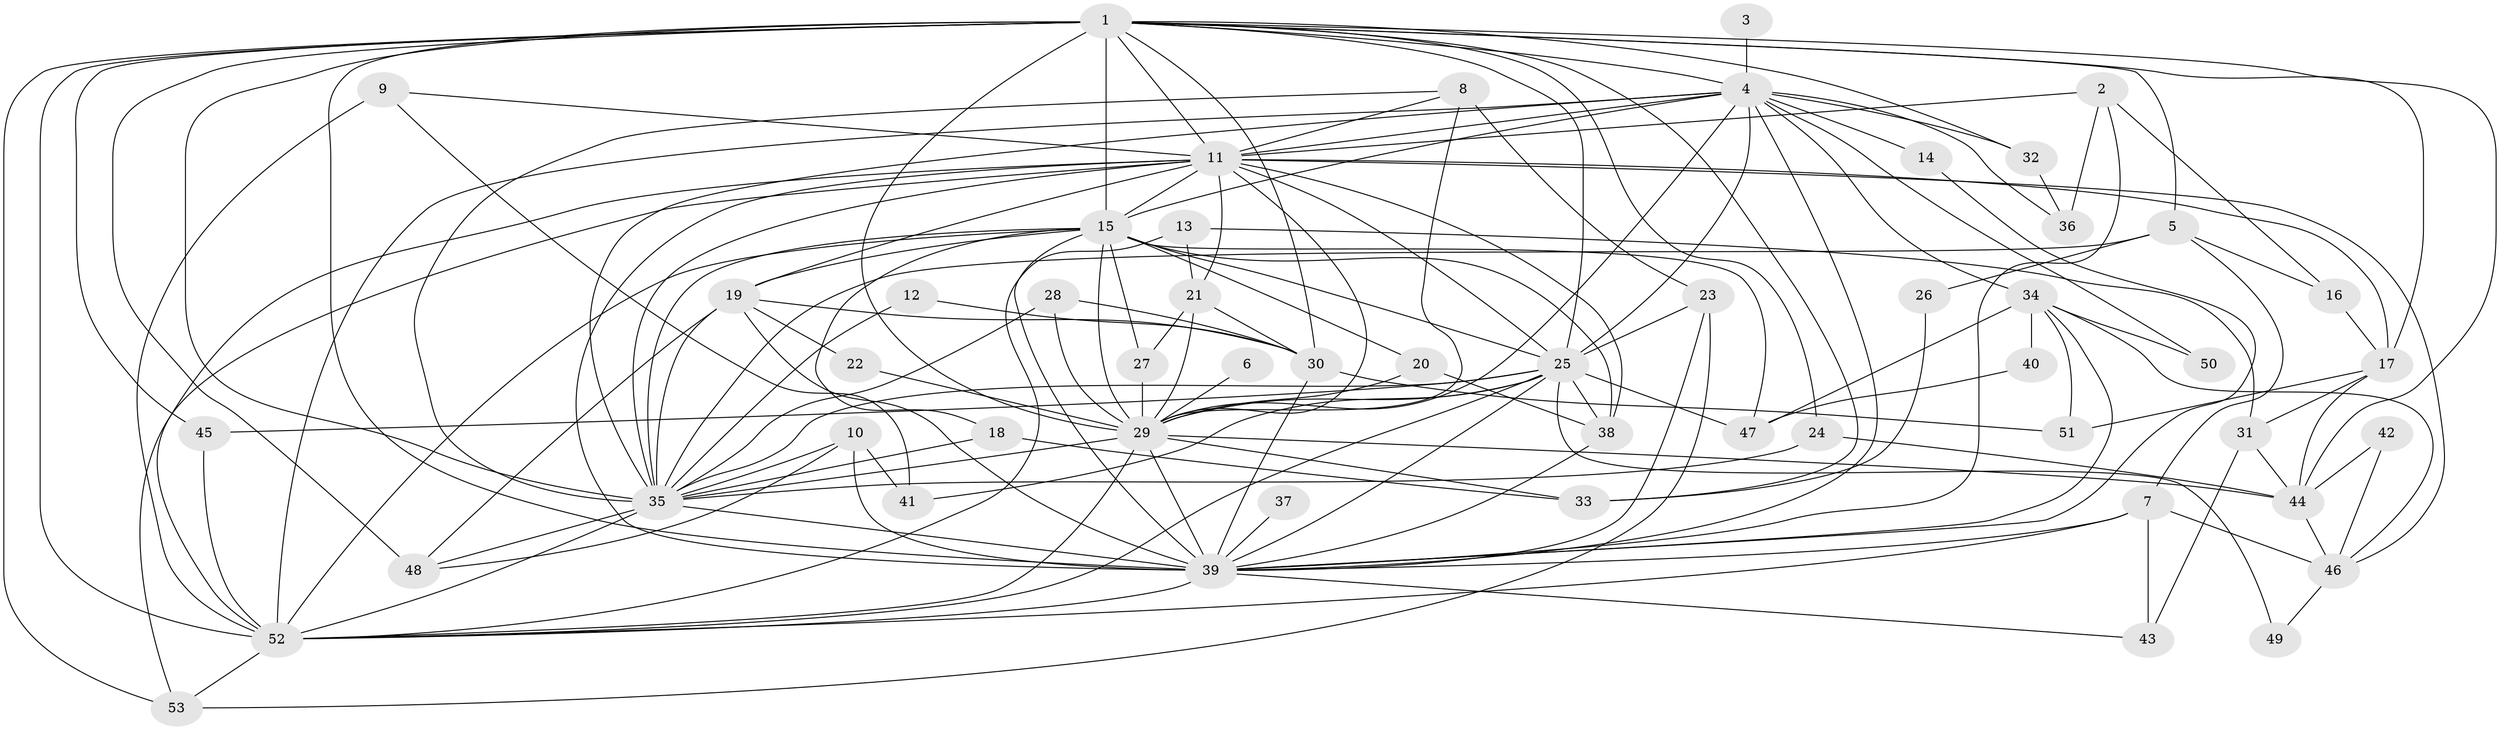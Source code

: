 // original degree distribution, {20: 0.02830188679245283, 18: 0.018867924528301886, 23: 0.009433962264150943, 17: 0.02830188679245283, 27: 0.009433962264150943, 6: 0.018867924528301886, 4: 0.11320754716981132, 2: 0.5188679245283019, 7: 0.02830188679245283, 5: 0.0660377358490566, 3: 0.16037735849056603}
// Generated by graph-tools (version 1.1) at 2025/01/03/09/25 03:01:29]
// undirected, 53 vertices, 150 edges
graph export_dot {
graph [start="1"]
  node [color=gray90,style=filled];
  1;
  2;
  3;
  4;
  5;
  6;
  7;
  8;
  9;
  10;
  11;
  12;
  13;
  14;
  15;
  16;
  17;
  18;
  19;
  20;
  21;
  22;
  23;
  24;
  25;
  26;
  27;
  28;
  29;
  30;
  31;
  32;
  33;
  34;
  35;
  36;
  37;
  38;
  39;
  40;
  41;
  42;
  43;
  44;
  45;
  46;
  47;
  48;
  49;
  50;
  51;
  52;
  53;
  1 -- 4 [weight=3.0];
  1 -- 5 [weight=1.0];
  1 -- 11 [weight=2.0];
  1 -- 15 [weight=3.0];
  1 -- 17 [weight=1.0];
  1 -- 24 [weight=1.0];
  1 -- 25 [weight=3.0];
  1 -- 29 [weight=2.0];
  1 -- 30 [weight=1.0];
  1 -- 32 [weight=2.0];
  1 -- 33 [weight=1.0];
  1 -- 35 [weight=3.0];
  1 -- 39 [weight=5.0];
  1 -- 44 [weight=1.0];
  1 -- 45 [weight=1.0];
  1 -- 48 [weight=1.0];
  1 -- 52 [weight=3.0];
  1 -- 53 [weight=1.0];
  2 -- 11 [weight=1.0];
  2 -- 16 [weight=1.0];
  2 -- 36 [weight=1.0];
  2 -- 39 [weight=1.0];
  3 -- 4 [weight=1.0];
  4 -- 11 [weight=1.0];
  4 -- 14 [weight=1.0];
  4 -- 15 [weight=1.0];
  4 -- 25 [weight=1.0];
  4 -- 29 [weight=1.0];
  4 -- 32 [weight=2.0];
  4 -- 34 [weight=1.0];
  4 -- 35 [weight=1.0];
  4 -- 36 [weight=1.0];
  4 -- 39 [weight=1.0];
  4 -- 50 [weight=1.0];
  4 -- 52 [weight=1.0];
  5 -- 7 [weight=1.0];
  5 -- 16 [weight=1.0];
  5 -- 26 [weight=1.0];
  5 -- 35 [weight=1.0];
  6 -- 29 [weight=1.0];
  7 -- 39 [weight=1.0];
  7 -- 43 [weight=1.0];
  7 -- 46 [weight=1.0];
  7 -- 52 [weight=1.0];
  8 -- 11 [weight=1.0];
  8 -- 23 [weight=1.0];
  8 -- 29 [weight=1.0];
  8 -- 35 [weight=1.0];
  9 -- 11 [weight=1.0];
  9 -- 41 [weight=1.0];
  9 -- 52 [weight=1.0];
  10 -- 35 [weight=1.0];
  10 -- 39 [weight=2.0];
  10 -- 41 [weight=1.0];
  10 -- 48 [weight=1.0];
  11 -- 15 [weight=1.0];
  11 -- 17 [weight=1.0];
  11 -- 19 [weight=1.0];
  11 -- 21 [weight=1.0];
  11 -- 25 [weight=1.0];
  11 -- 29 [weight=2.0];
  11 -- 35 [weight=1.0];
  11 -- 38 [weight=1.0];
  11 -- 39 [weight=2.0];
  11 -- 46 [weight=1.0];
  11 -- 52 [weight=1.0];
  11 -- 53 [weight=1.0];
  12 -- 30 [weight=1.0];
  12 -- 35 [weight=1.0];
  13 -- 21 [weight=2.0];
  13 -- 31 [weight=1.0];
  13 -- 52 [weight=1.0];
  14 -- 39 [weight=1.0];
  15 -- 18 [weight=1.0];
  15 -- 19 [weight=1.0];
  15 -- 20 [weight=1.0];
  15 -- 25 [weight=1.0];
  15 -- 27 [weight=1.0];
  15 -- 29 [weight=1.0];
  15 -- 35 [weight=2.0];
  15 -- 38 [weight=1.0];
  15 -- 39 [weight=1.0];
  15 -- 47 [weight=1.0];
  15 -- 52 [weight=2.0];
  16 -- 17 [weight=1.0];
  17 -- 31 [weight=1.0];
  17 -- 44 [weight=1.0];
  17 -- 51 [weight=1.0];
  18 -- 33 [weight=1.0];
  18 -- 35 [weight=1.0];
  19 -- 22 [weight=1.0];
  19 -- 30 [weight=1.0];
  19 -- 35 [weight=1.0];
  19 -- 39 [weight=1.0];
  19 -- 48 [weight=1.0];
  20 -- 29 [weight=1.0];
  20 -- 38 [weight=1.0];
  21 -- 27 [weight=1.0];
  21 -- 29 [weight=1.0];
  21 -- 30 [weight=1.0];
  22 -- 29 [weight=1.0];
  23 -- 25 [weight=1.0];
  23 -- 39 [weight=1.0];
  23 -- 53 [weight=1.0];
  24 -- 35 [weight=1.0];
  24 -- 44 [weight=1.0];
  25 -- 29 [weight=1.0];
  25 -- 35 [weight=2.0];
  25 -- 38 [weight=1.0];
  25 -- 39 [weight=1.0];
  25 -- 41 [weight=1.0];
  25 -- 45 [weight=1.0];
  25 -- 47 [weight=1.0];
  25 -- 49 [weight=1.0];
  25 -- 52 [weight=1.0];
  26 -- 33 [weight=1.0];
  27 -- 29 [weight=1.0];
  28 -- 29 [weight=1.0];
  28 -- 30 [weight=1.0];
  28 -- 35 [weight=1.0];
  29 -- 33 [weight=1.0];
  29 -- 35 [weight=1.0];
  29 -- 39 [weight=1.0];
  29 -- 44 [weight=1.0];
  29 -- 52 [weight=1.0];
  30 -- 39 [weight=1.0];
  30 -- 51 [weight=1.0];
  31 -- 43 [weight=1.0];
  31 -- 44 [weight=1.0];
  32 -- 36 [weight=1.0];
  34 -- 39 [weight=1.0];
  34 -- 40 [weight=1.0];
  34 -- 46 [weight=1.0];
  34 -- 47 [weight=1.0];
  34 -- 50 [weight=1.0];
  34 -- 51 [weight=1.0];
  35 -- 39 [weight=2.0];
  35 -- 48 [weight=1.0];
  35 -- 52 [weight=2.0];
  37 -- 39 [weight=1.0];
  38 -- 39 [weight=1.0];
  39 -- 43 [weight=1.0];
  39 -- 52 [weight=1.0];
  40 -- 47 [weight=1.0];
  42 -- 44 [weight=1.0];
  42 -- 46 [weight=1.0];
  44 -- 46 [weight=1.0];
  45 -- 52 [weight=1.0];
  46 -- 49 [weight=1.0];
  52 -- 53 [weight=1.0];
}
